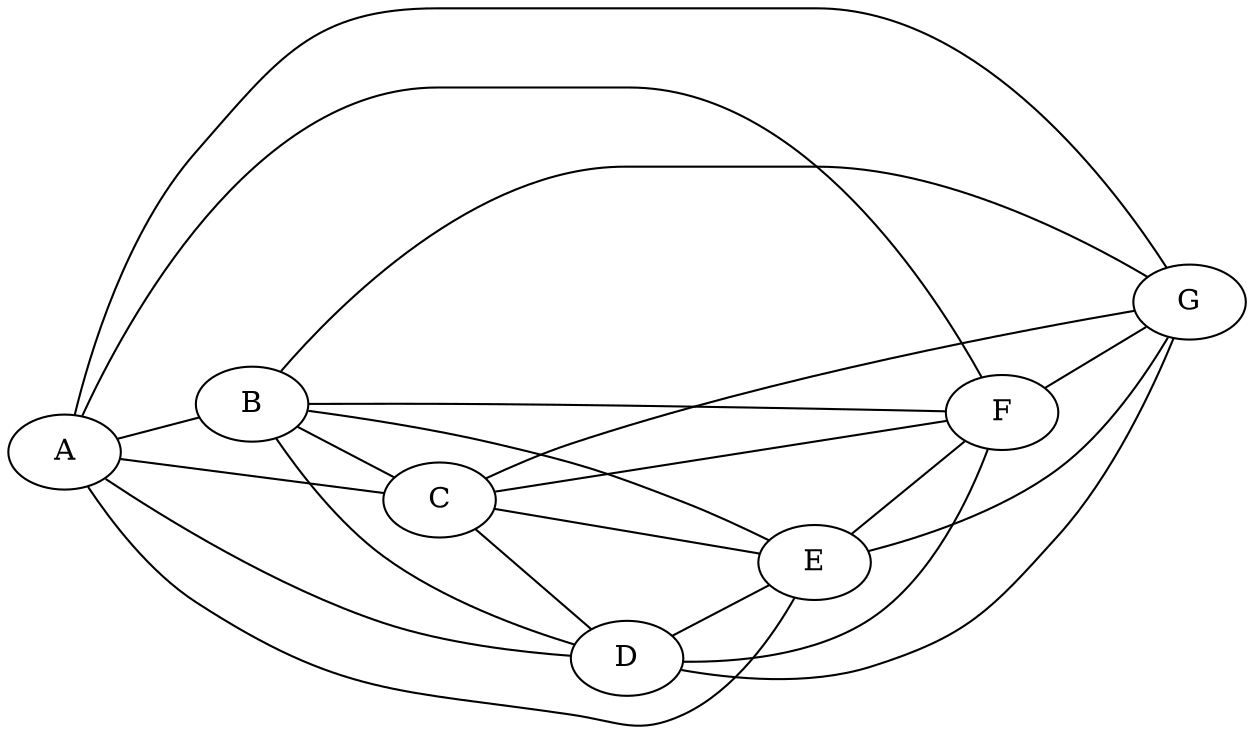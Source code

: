 graph {
    rankdir=LR;
    A -- B;
    A -- C;
    A -- D;
    A -- E;
    A -- F;
    A -- G;
    B -- C;
    B -- D;
    B -- E;
    B -- F;
    B -- G;
    C -- D;
    C -- E;
    C -- F;
    C -- G;
    D -- E;
    D -- F;
    D -- G;
    E -- F;
    E -- G;
    F -- G;
}
